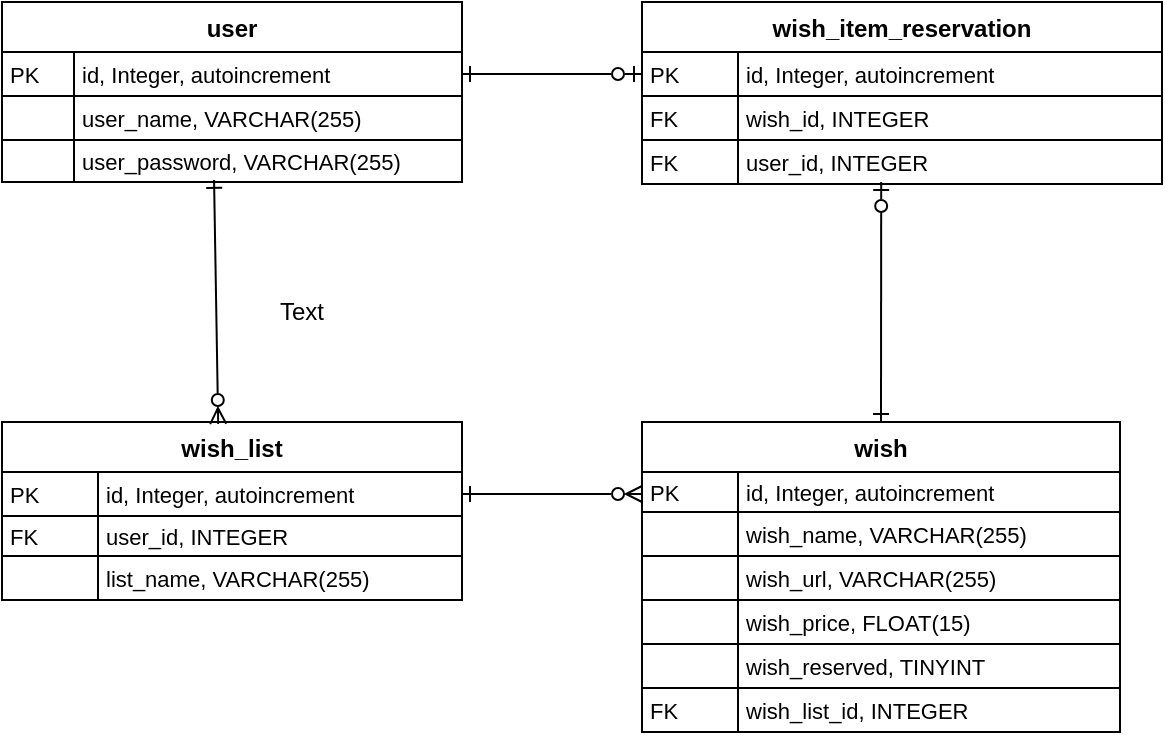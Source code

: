 <mxfile version="22.1.22" type="embed">
  <diagram name="Side-1" id="iUmJYM5H5TX0otE7iVkQ">
    <mxGraphModel dx="638" dy="296" grid="1" gridSize="10" guides="1" tooltips="1" connect="1" arrows="1" fold="1" page="1" pageScale="1" pageWidth="827" pageHeight="1169" math="0" shadow="0">
      <root>
        <mxCell id="0" />
        <mxCell id="1" parent="0" />
        <mxCell id="2" value="user" style="shape=table;startSize=25;container=1;collapsible=0;childLayout=tableLayout;fixedRows=1;rowLines=1;fontStyle=1;align=center;resizeLast=1;" parent="1" vertex="1">
          <mxGeometry x="40" y="110" width="230" height="90" as="geometry" />
        </mxCell>
        <mxCell id="3" style="shape=tableRow;horizontal=0;startSize=0;swimlaneHead=0;swimlaneBody=0;fillColor=none;collapsible=0;dropTarget=0;points=[[0,0.5],[1,0.5]];portConstraint=eastwest;top=0;left=0;right=0;bottom=0;" parent="2" vertex="1">
          <mxGeometry y="25" width="230" height="22" as="geometry" />
        </mxCell>
        <mxCell id="4" value="PK" style="shape=partialRectangle;connectable=0;fillColor=none;top=0;left=0;bottom=0;right=0;align=left;spacingLeft=2;overflow=hidden;fontSize=11;" parent="3" vertex="1">
          <mxGeometry width="36" height="22" as="geometry">
            <mxRectangle width="36" height="22" as="alternateBounds" />
          </mxGeometry>
        </mxCell>
        <mxCell id="5" value="id, Integer, autoincrement" style="shape=partialRectangle;connectable=0;fillColor=none;top=0;left=0;bottom=0;right=0;align=left;spacingLeft=2;overflow=hidden;fontSize=11;" parent="3" vertex="1">
          <mxGeometry x="36" width="194" height="22" as="geometry">
            <mxRectangle width="194" height="22" as="alternateBounds" />
          </mxGeometry>
        </mxCell>
        <mxCell id="6" style="shape=tableRow;horizontal=0;startSize=0;swimlaneHead=0;swimlaneBody=0;fillColor=none;collapsible=0;dropTarget=0;points=[[0,0.5],[1,0.5]];portConstraint=eastwest;top=0;left=0;right=0;bottom=0;" parent="2" vertex="1">
          <mxGeometry y="47" width="230" height="22" as="geometry" />
        </mxCell>
        <mxCell id="7" value="" style="shape=partialRectangle;connectable=0;fillColor=none;top=0;left=0;bottom=0;right=0;align=left;spacingLeft=2;overflow=hidden;fontSize=11;" parent="6" vertex="1">
          <mxGeometry width="36" height="22" as="geometry">
            <mxRectangle width="36" height="22" as="alternateBounds" />
          </mxGeometry>
        </mxCell>
        <mxCell id="8" value="user_name, VARCHAR(255)" style="shape=partialRectangle;connectable=0;fillColor=none;top=0;left=0;bottom=0;right=0;align=left;spacingLeft=2;overflow=hidden;fontSize=11;" parent="6" vertex="1">
          <mxGeometry x="36" width="194" height="22" as="geometry">
            <mxRectangle width="194" height="22" as="alternateBounds" />
          </mxGeometry>
        </mxCell>
        <mxCell id="9" style="shape=tableRow;horizontal=0;startSize=0;swimlaneHead=0;swimlaneBody=0;fillColor=none;collapsible=0;dropTarget=0;points=[[0,0.5],[1,0.5]];portConstraint=eastwest;top=0;left=0;right=0;bottom=0;" parent="2" vertex="1">
          <mxGeometry y="69" width="230" height="21" as="geometry" />
        </mxCell>
        <mxCell id="10" value="" style="shape=partialRectangle;connectable=0;fillColor=none;top=0;left=0;bottom=0;right=0;align=left;spacingLeft=2;overflow=hidden;fontSize=11;" parent="9" vertex="1">
          <mxGeometry width="36" height="21" as="geometry">
            <mxRectangle width="36" height="21" as="alternateBounds" />
          </mxGeometry>
        </mxCell>
        <mxCell id="11" value="user_password, VARCHAR(255)" style="shape=partialRectangle;connectable=0;fillColor=none;top=0;left=0;bottom=0;right=0;align=left;spacingLeft=2;overflow=hidden;fontSize=11;" parent="9" vertex="1">
          <mxGeometry x="36" width="194" height="21" as="geometry">
            <mxRectangle width="194" height="21" as="alternateBounds" />
          </mxGeometry>
        </mxCell>
        <mxCell id="krktDHk4n1So4Y8UEjge-22" value="wish" style="shape=table;startSize=25;container=1;collapsible=0;childLayout=tableLayout;fixedRows=1;rowLines=1;fontStyle=1;align=center;resizeLast=1;" parent="1" vertex="1">
          <mxGeometry x="360" y="320" width="239" height="155" as="geometry" />
        </mxCell>
        <mxCell id="krktDHk4n1So4Y8UEjge-23" style="shape=tableRow;horizontal=0;startSize=0;swimlaneHead=0;swimlaneBody=0;fillColor=none;collapsible=0;dropTarget=0;points=[[0,0.5],[1,0.5]];portConstraint=eastwest;top=0;left=0;right=0;bottom=0;" parent="krktDHk4n1So4Y8UEjge-22" vertex="1">
          <mxGeometry y="25" width="239" height="20" as="geometry" />
        </mxCell>
        <mxCell id="krktDHk4n1So4Y8UEjge-24" value="PK" style="shape=partialRectangle;connectable=0;fillColor=none;top=0;left=0;bottom=0;right=0;align=left;spacingLeft=2;overflow=hidden;fontSize=11;" parent="krktDHk4n1So4Y8UEjge-23" vertex="1">
          <mxGeometry width="48" height="20" as="geometry">
            <mxRectangle width="48" height="20" as="alternateBounds" />
          </mxGeometry>
        </mxCell>
        <mxCell id="krktDHk4n1So4Y8UEjge-25" value="id, Integer, autoincrement" style="shape=partialRectangle;connectable=0;fillColor=none;top=0;left=0;bottom=0;right=0;align=left;spacingLeft=2;overflow=hidden;fontSize=11;" parent="krktDHk4n1So4Y8UEjge-23" vertex="1">
          <mxGeometry x="48" width="191" height="20" as="geometry">
            <mxRectangle width="191" height="20" as="alternateBounds" />
          </mxGeometry>
        </mxCell>
        <mxCell id="krktDHk4n1So4Y8UEjge-26" style="shape=tableRow;horizontal=0;startSize=0;swimlaneHead=0;swimlaneBody=0;fillColor=none;collapsible=0;dropTarget=0;points=[[0,0.5],[1,0.5]];portConstraint=eastwest;top=0;left=0;right=0;bottom=0;" parent="krktDHk4n1So4Y8UEjge-22" vertex="1">
          <mxGeometry y="45" width="239" height="22" as="geometry" />
        </mxCell>
        <mxCell id="krktDHk4n1So4Y8UEjge-27" value="" style="shape=partialRectangle;connectable=0;fillColor=none;top=0;left=0;bottom=0;right=0;align=left;spacingLeft=2;overflow=hidden;fontSize=11;" parent="krktDHk4n1So4Y8UEjge-26" vertex="1">
          <mxGeometry width="48" height="22" as="geometry">
            <mxRectangle width="48" height="22" as="alternateBounds" />
          </mxGeometry>
        </mxCell>
        <mxCell id="krktDHk4n1So4Y8UEjge-28" value="wish_name, VARCHAR(255)" style="shape=partialRectangle;connectable=0;fillColor=none;top=0;left=0;bottom=0;right=0;align=left;spacingLeft=2;overflow=hidden;fontSize=11;" parent="krktDHk4n1So4Y8UEjge-26" vertex="1">
          <mxGeometry x="48" width="191" height="22" as="geometry">
            <mxRectangle width="191" height="22" as="alternateBounds" />
          </mxGeometry>
        </mxCell>
        <mxCell id="krktDHk4n1So4Y8UEjge-29" style="shape=tableRow;horizontal=0;startSize=0;swimlaneHead=0;swimlaneBody=0;fillColor=none;collapsible=0;dropTarget=0;points=[[0,0.5],[1,0.5]];portConstraint=eastwest;top=0;left=0;right=0;bottom=0;" parent="krktDHk4n1So4Y8UEjge-22" vertex="1">
          <mxGeometry y="67" width="239" height="22" as="geometry" />
        </mxCell>
        <mxCell id="krktDHk4n1So4Y8UEjge-30" value="" style="shape=partialRectangle;connectable=0;fillColor=none;top=0;left=0;bottom=0;right=0;align=left;spacingLeft=2;overflow=hidden;fontSize=11;" parent="krktDHk4n1So4Y8UEjge-29" vertex="1">
          <mxGeometry width="48" height="22" as="geometry">
            <mxRectangle width="48" height="22" as="alternateBounds" />
          </mxGeometry>
        </mxCell>
        <mxCell id="krktDHk4n1So4Y8UEjge-31" value="wish_url, VARCHAR(255)" style="shape=partialRectangle;connectable=0;fillColor=none;top=0;left=0;bottom=0;right=0;align=left;spacingLeft=2;overflow=hidden;fontSize=11;" parent="krktDHk4n1So4Y8UEjge-29" vertex="1">
          <mxGeometry x="48" width="191" height="22" as="geometry">
            <mxRectangle width="191" height="22" as="alternateBounds" />
          </mxGeometry>
        </mxCell>
        <mxCell id="krktDHk4n1So4Y8UEjge-35" style="shape=tableRow;horizontal=0;startSize=0;swimlaneHead=0;swimlaneBody=0;fillColor=none;collapsible=0;dropTarget=0;points=[[0,0.5],[1,0.5]];portConstraint=eastwest;top=0;left=0;right=0;bottom=0;" parent="krktDHk4n1So4Y8UEjge-22" vertex="1">
          <mxGeometry y="89" width="239" height="22" as="geometry" />
        </mxCell>
        <mxCell id="krktDHk4n1So4Y8UEjge-36" style="shape=partialRectangle;connectable=0;fillColor=none;top=0;left=0;bottom=0;right=0;align=left;spacingLeft=2;overflow=hidden;fontSize=11;" parent="krktDHk4n1So4Y8UEjge-35" vertex="1">
          <mxGeometry width="48" height="22" as="geometry">
            <mxRectangle width="48" height="22" as="alternateBounds" />
          </mxGeometry>
        </mxCell>
        <mxCell id="krktDHk4n1So4Y8UEjge-37" value="wish_price, FLOAT(15)" style="shape=partialRectangle;connectable=0;fillColor=none;top=0;left=0;bottom=0;right=0;align=left;spacingLeft=2;overflow=hidden;fontSize=11;" parent="krktDHk4n1So4Y8UEjge-35" vertex="1">
          <mxGeometry x="48" width="191" height="22" as="geometry">
            <mxRectangle width="191" height="22" as="alternateBounds" />
          </mxGeometry>
        </mxCell>
        <mxCell id="krktDHk4n1So4Y8UEjge-38" style="shape=tableRow;horizontal=0;startSize=0;swimlaneHead=0;swimlaneBody=0;fillColor=none;collapsible=0;dropTarget=0;points=[[0,0.5],[1,0.5]];portConstraint=eastwest;top=0;left=0;right=0;bottom=0;" parent="krktDHk4n1So4Y8UEjge-22" vertex="1">
          <mxGeometry y="111" width="239" height="22" as="geometry" />
        </mxCell>
        <mxCell id="krktDHk4n1So4Y8UEjge-39" style="shape=partialRectangle;connectable=0;fillColor=none;top=0;left=0;bottom=0;right=0;align=left;spacingLeft=2;overflow=hidden;fontSize=11;" parent="krktDHk4n1So4Y8UEjge-38" vertex="1">
          <mxGeometry width="48" height="22" as="geometry">
            <mxRectangle width="48" height="22" as="alternateBounds" />
          </mxGeometry>
        </mxCell>
        <mxCell id="krktDHk4n1So4Y8UEjge-40" value="wish_reserved, TINYINT" style="shape=partialRectangle;connectable=0;fillColor=none;top=0;left=0;bottom=0;right=0;align=left;spacingLeft=2;overflow=hidden;fontSize=11;" parent="krktDHk4n1So4Y8UEjge-38" vertex="1">
          <mxGeometry x="48" width="191" height="22" as="geometry">
            <mxRectangle width="191" height="22" as="alternateBounds" />
          </mxGeometry>
        </mxCell>
        <mxCell id="krktDHk4n1So4Y8UEjge-41" style="shape=tableRow;horizontal=0;startSize=0;swimlaneHead=0;swimlaneBody=0;fillColor=none;collapsible=0;dropTarget=0;points=[[0,0.5],[1,0.5]];portConstraint=eastwest;top=0;left=0;right=0;bottom=0;" parent="krktDHk4n1So4Y8UEjge-22" vertex="1">
          <mxGeometry y="133" width="239" height="22" as="geometry" />
        </mxCell>
        <mxCell id="krktDHk4n1So4Y8UEjge-42" value="FK" style="shape=partialRectangle;connectable=0;fillColor=none;top=0;left=0;bottom=0;right=0;align=left;spacingLeft=2;overflow=hidden;fontSize=11;" parent="krktDHk4n1So4Y8UEjge-41" vertex="1">
          <mxGeometry width="48" height="22" as="geometry">
            <mxRectangle width="48" height="22" as="alternateBounds" />
          </mxGeometry>
        </mxCell>
        <mxCell id="krktDHk4n1So4Y8UEjge-43" value="wish_list_id, INTEGER" style="shape=partialRectangle;connectable=0;fillColor=none;top=0;left=0;bottom=0;right=0;align=left;spacingLeft=2;overflow=hidden;fontSize=11;" parent="krktDHk4n1So4Y8UEjge-41" vertex="1">
          <mxGeometry x="48" width="191" height="22" as="geometry">
            <mxRectangle width="191" height="22" as="alternateBounds" />
          </mxGeometry>
        </mxCell>
        <mxCell id="krktDHk4n1So4Y8UEjge-47" value="wish_list" style="shape=table;startSize=25;container=1;collapsible=0;childLayout=tableLayout;fixedRows=1;rowLines=1;fontStyle=1;align=center;resizeLast=1;" parent="1" vertex="1">
          <mxGeometry x="40" y="320" width="230" height="89" as="geometry" />
        </mxCell>
        <mxCell id="krktDHk4n1So4Y8UEjge-48" style="shape=tableRow;horizontal=0;startSize=0;swimlaneHead=0;swimlaneBody=0;fillColor=none;collapsible=0;dropTarget=0;points=[[0,0.5],[1,0.5]];portConstraint=eastwest;top=0;left=0;right=0;bottom=0;" parent="krktDHk4n1So4Y8UEjge-47" vertex="1">
          <mxGeometry y="25" width="230" height="22" as="geometry" />
        </mxCell>
        <mxCell id="krktDHk4n1So4Y8UEjge-49" value="PK" style="shape=partialRectangle;connectable=0;fillColor=none;top=0;left=0;bottom=0;right=0;align=left;spacingLeft=2;overflow=hidden;fontSize=11;" parent="krktDHk4n1So4Y8UEjge-48" vertex="1">
          <mxGeometry width="48" height="22" as="geometry">
            <mxRectangle width="48" height="22" as="alternateBounds" />
          </mxGeometry>
        </mxCell>
        <mxCell id="krktDHk4n1So4Y8UEjge-50" value="id, Integer, autoincrement" style="shape=partialRectangle;connectable=0;fillColor=none;top=0;left=0;bottom=0;right=0;align=left;spacingLeft=2;overflow=hidden;fontSize=11;" parent="krktDHk4n1So4Y8UEjge-48" vertex="1">
          <mxGeometry x="48" width="182" height="22" as="geometry">
            <mxRectangle width="182" height="22" as="alternateBounds" />
          </mxGeometry>
        </mxCell>
        <mxCell id="krktDHk4n1So4Y8UEjge-51" style="shape=tableRow;horizontal=0;startSize=0;swimlaneHead=0;swimlaneBody=0;fillColor=none;collapsible=0;dropTarget=0;points=[[0,0.5],[1,0.5]];portConstraint=eastwest;top=0;left=0;right=0;bottom=0;" parent="krktDHk4n1So4Y8UEjge-47" vertex="1">
          <mxGeometry y="47" width="230" height="20" as="geometry" />
        </mxCell>
        <mxCell id="krktDHk4n1So4Y8UEjge-52" value="FK" style="shape=partialRectangle;connectable=0;fillColor=none;top=0;left=0;bottom=0;right=0;align=left;spacingLeft=2;overflow=hidden;fontSize=11;" parent="krktDHk4n1So4Y8UEjge-51" vertex="1">
          <mxGeometry width="48" height="20" as="geometry">
            <mxRectangle width="48" height="20" as="alternateBounds" />
          </mxGeometry>
        </mxCell>
        <mxCell id="krktDHk4n1So4Y8UEjge-53" value="user_id, INTEGER" style="shape=partialRectangle;connectable=0;fillColor=none;top=0;left=0;bottom=0;right=0;align=left;spacingLeft=2;overflow=hidden;fontSize=11;" parent="krktDHk4n1So4Y8UEjge-51" vertex="1">
          <mxGeometry x="48" width="182" height="20" as="geometry">
            <mxRectangle width="182" height="20" as="alternateBounds" />
          </mxGeometry>
        </mxCell>
        <mxCell id="krktDHk4n1So4Y8UEjge-54" style="shape=tableRow;horizontal=0;startSize=0;swimlaneHead=0;swimlaneBody=0;fillColor=none;collapsible=0;dropTarget=0;points=[[0,0.5],[1,0.5]];portConstraint=eastwest;top=0;left=0;right=0;bottom=0;" parent="krktDHk4n1So4Y8UEjge-47" vertex="1">
          <mxGeometry y="67" width="230" height="22" as="geometry" />
        </mxCell>
        <mxCell id="krktDHk4n1So4Y8UEjge-55" value="" style="shape=partialRectangle;connectable=0;fillColor=none;top=0;left=0;bottom=0;right=0;align=left;spacingLeft=2;overflow=hidden;fontSize=11;" parent="krktDHk4n1So4Y8UEjge-54" vertex="1">
          <mxGeometry width="48" height="22" as="geometry">
            <mxRectangle width="48" height="22" as="alternateBounds" />
          </mxGeometry>
        </mxCell>
        <mxCell id="krktDHk4n1So4Y8UEjge-56" value="list_name, VARCHAR(255)" style="shape=partialRectangle;connectable=0;fillColor=none;top=0;left=0;bottom=0;right=0;align=left;spacingLeft=2;overflow=hidden;fontSize=11;" parent="krktDHk4n1So4Y8UEjge-54" vertex="1">
          <mxGeometry x="48" width="182" height="22" as="geometry">
            <mxRectangle width="182" height="22" as="alternateBounds" />
          </mxGeometry>
        </mxCell>
        <mxCell id="krktDHk4n1So4Y8UEjge-69" value="" style="endArrow=ERone;html=1;rounded=0;entryX=0.461;entryY=0.952;entryDx=0;entryDy=0;entryPerimeter=0;exitX=0.47;exitY=0.011;exitDx=0;exitDy=0;exitPerimeter=0;endFill=0;startArrow=ERzeroToMany;startFill=0;" parent="1" source="krktDHk4n1So4Y8UEjge-47" target="9" edge="1">
          <mxGeometry width="50" height="50" relative="1" as="geometry">
            <mxPoint x="140" y="270" as="sourcePoint" />
            <mxPoint x="140" y="230" as="targetPoint" />
          </mxGeometry>
        </mxCell>
        <mxCell id="krktDHk4n1So4Y8UEjge-70" value="" style="endArrow=ERone;html=1;rounded=0;entryX=1;entryY=0.5;entryDx=0;entryDy=0;exitX=0;exitY=0.5;exitDx=0;exitDy=0;endFill=0;startArrow=ERzeroToMany;startFill=0;" parent="1" target="krktDHk4n1So4Y8UEjge-48" edge="1">
          <mxGeometry width="50" height="50" relative="1" as="geometry">
            <mxPoint x="360" y="356" as="sourcePoint" />
            <mxPoint x="330" y="210" as="targetPoint" />
          </mxGeometry>
        </mxCell>
        <mxCell id="krktDHk4n1So4Y8UEjge-74" value="wish_item_reservation" style="shape=table;startSize=25;container=1;collapsible=0;childLayout=tableLayout;fixedRows=1;rowLines=1;fontStyle=1;align=center;resizeLast=1;" parent="1" vertex="1">
          <mxGeometry x="360" y="110" width="260" height="91" as="geometry" />
        </mxCell>
        <mxCell id="krktDHk4n1So4Y8UEjge-75" style="shape=tableRow;horizontal=0;startSize=0;swimlaneHead=0;swimlaneBody=0;fillColor=none;collapsible=0;dropTarget=0;points=[[0,0.5],[1,0.5]];portConstraint=eastwest;top=0;left=0;right=0;bottom=0;" parent="krktDHk4n1So4Y8UEjge-74" vertex="1">
          <mxGeometry y="25" width="260" height="22" as="geometry" />
        </mxCell>
        <mxCell id="krktDHk4n1So4Y8UEjge-76" value="PK" style="shape=partialRectangle;connectable=0;fillColor=none;top=0;left=0;bottom=0;right=0;align=left;spacingLeft=2;overflow=hidden;fontSize=11;" parent="krktDHk4n1So4Y8UEjge-75" vertex="1">
          <mxGeometry width="48" height="22" as="geometry">
            <mxRectangle width="48" height="22" as="alternateBounds" />
          </mxGeometry>
        </mxCell>
        <mxCell id="krktDHk4n1So4Y8UEjge-77" value="id, Integer, autoincrement" style="shape=partialRectangle;connectable=0;fillColor=none;top=0;left=0;bottom=0;right=0;align=left;spacingLeft=2;overflow=hidden;fontSize=11;" parent="krktDHk4n1So4Y8UEjge-75" vertex="1">
          <mxGeometry x="48" width="212" height="22" as="geometry">
            <mxRectangle width="212" height="22" as="alternateBounds" />
          </mxGeometry>
        </mxCell>
        <mxCell id="krktDHk4n1So4Y8UEjge-78" style="shape=tableRow;horizontal=0;startSize=0;swimlaneHead=0;swimlaneBody=0;fillColor=none;collapsible=0;dropTarget=0;points=[[0,0.5],[1,0.5]];portConstraint=eastwest;top=0;left=0;right=0;bottom=0;" parent="krktDHk4n1So4Y8UEjge-74" vertex="1">
          <mxGeometry y="47" width="260" height="22" as="geometry" />
        </mxCell>
        <mxCell id="krktDHk4n1So4Y8UEjge-79" value="FK" style="shape=partialRectangle;connectable=0;fillColor=none;top=0;left=0;bottom=0;right=0;align=left;spacingLeft=2;overflow=hidden;fontSize=11;" parent="krktDHk4n1So4Y8UEjge-78" vertex="1">
          <mxGeometry width="48" height="22" as="geometry">
            <mxRectangle width="48" height="22" as="alternateBounds" />
          </mxGeometry>
        </mxCell>
        <mxCell id="krktDHk4n1So4Y8UEjge-80" value="wish_id, INTEGER" style="shape=partialRectangle;connectable=0;fillColor=none;top=0;left=0;bottom=0;right=0;align=left;spacingLeft=2;overflow=hidden;fontSize=11;" parent="krktDHk4n1So4Y8UEjge-78" vertex="1">
          <mxGeometry x="48" width="212" height="22" as="geometry">
            <mxRectangle width="212" height="22" as="alternateBounds" />
          </mxGeometry>
        </mxCell>
        <mxCell id="krktDHk4n1So4Y8UEjge-81" style="shape=tableRow;horizontal=0;startSize=0;swimlaneHead=0;swimlaneBody=0;fillColor=none;collapsible=0;dropTarget=0;points=[[0,0.5],[1,0.5]];portConstraint=eastwest;top=0;left=0;right=0;bottom=0;" parent="krktDHk4n1So4Y8UEjge-74" vertex="1">
          <mxGeometry y="69" width="260" height="22" as="geometry" />
        </mxCell>
        <mxCell id="krktDHk4n1So4Y8UEjge-82" value="FK" style="shape=partialRectangle;connectable=0;fillColor=none;top=0;left=0;bottom=0;right=0;align=left;spacingLeft=2;overflow=hidden;fontSize=11;" parent="krktDHk4n1So4Y8UEjge-81" vertex="1">
          <mxGeometry width="48" height="22" as="geometry">
            <mxRectangle width="48" height="22" as="alternateBounds" />
          </mxGeometry>
        </mxCell>
        <mxCell id="krktDHk4n1So4Y8UEjge-83" value="user_id, INTEGER" style="shape=partialRectangle;connectable=0;fillColor=none;top=0;left=0;bottom=0;right=0;align=left;spacingLeft=2;overflow=hidden;fontSize=11;" parent="krktDHk4n1So4Y8UEjge-81" vertex="1">
          <mxGeometry x="48" width="212" height="22" as="geometry">
            <mxRectangle width="212" height="22" as="alternateBounds" />
          </mxGeometry>
        </mxCell>
        <mxCell id="krktDHk4n1So4Y8UEjge-84" value="" style="endArrow=ERone;html=1;rounded=0;endFill=0;startArrow=ERzeroToOne;startFill=0;entryX=1;entryY=0.5;entryDx=0;entryDy=0;exitX=0;exitY=0.5;exitDx=0;exitDy=0;" parent="1" source="krktDHk4n1So4Y8UEjge-75" target="3" edge="1">
          <mxGeometry width="50" height="50" relative="1" as="geometry">
            <mxPoint x="460" y="140" as="sourcePoint" />
            <mxPoint x="390" y="230" as="targetPoint" />
          </mxGeometry>
        </mxCell>
        <mxCell id="krktDHk4n1So4Y8UEjge-85" value="" style="endArrow=ERone;html=1;rounded=0;endFill=0;startArrow=ERzeroToOne;startFill=0;entryX=0.5;entryY=0;entryDx=0;entryDy=0;exitX=0.46;exitY=0.955;exitDx=0;exitDy=0;exitPerimeter=0;" parent="1" source="krktDHk4n1So4Y8UEjge-81" target="krktDHk4n1So4Y8UEjge-22" edge="1">
          <mxGeometry width="50" height="50" relative="1" as="geometry">
            <mxPoint x="840" y="200" as="sourcePoint" />
            <mxPoint x="580" y="423" as="targetPoint" />
            <Array as="points" />
          </mxGeometry>
        </mxCell>
        <mxCell id="12" value="Text" style="text;strokeColor=none;align=center;fillColor=none;html=1;verticalAlign=middle;whiteSpace=wrap;rounded=0;" vertex="1" parent="1">
          <mxGeometry x="160" y="250" width="60" height="30" as="geometry" />
        </mxCell>
      </root>
    </mxGraphModel>
  </diagram>
</mxfile>
